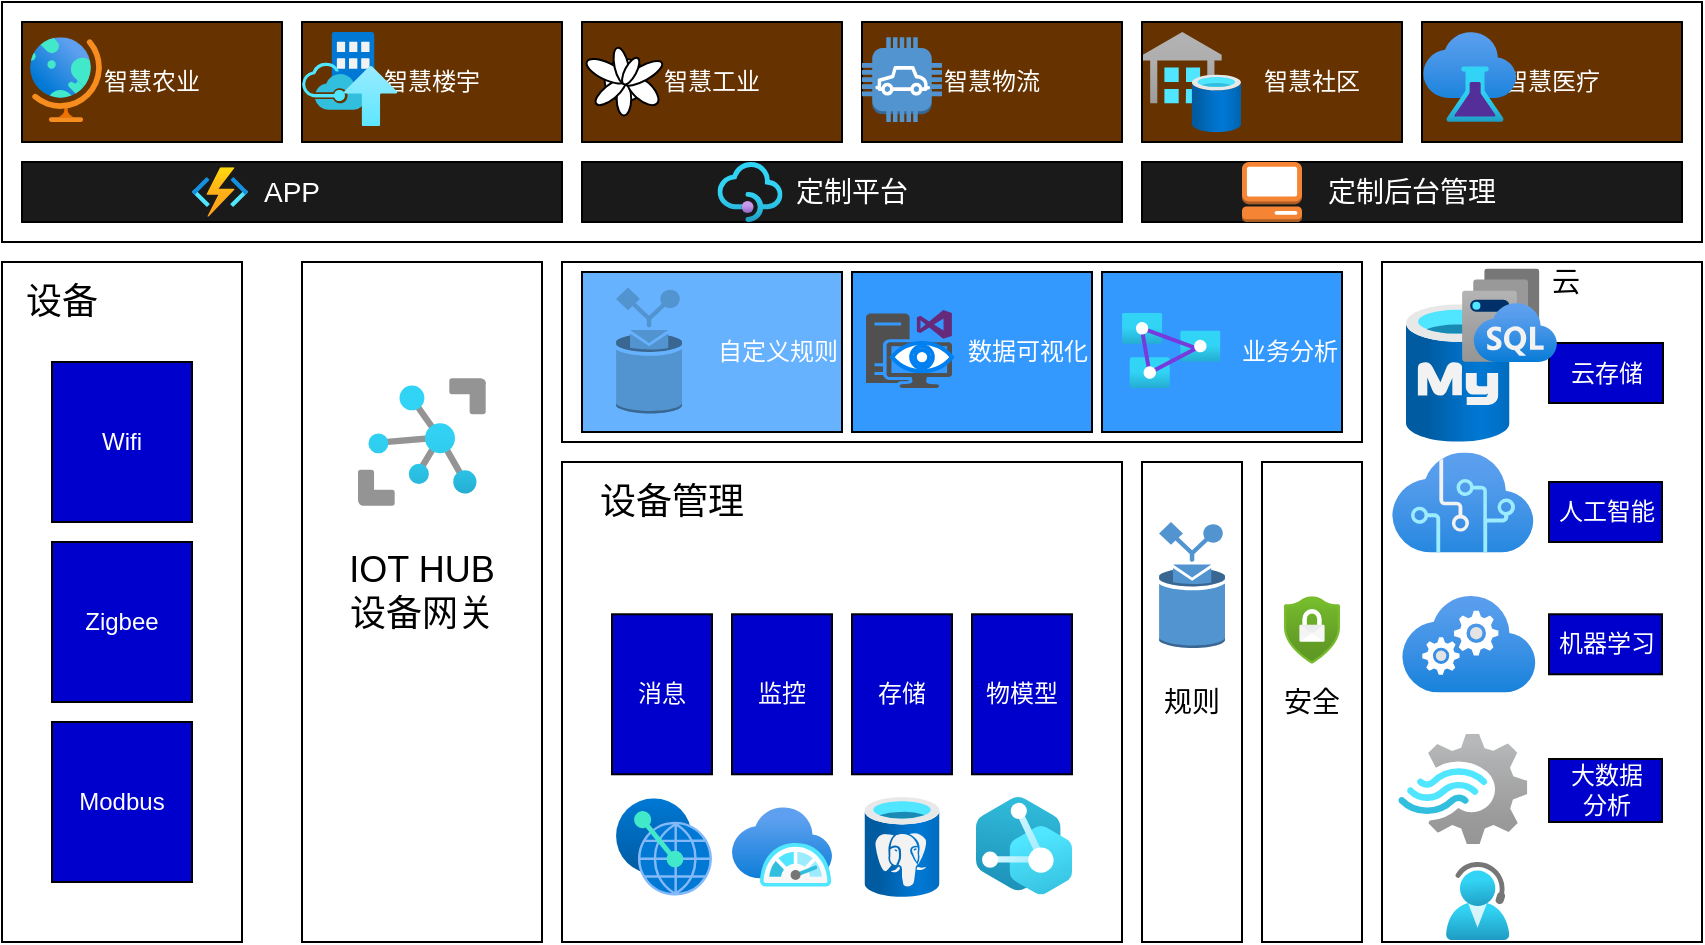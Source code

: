 <mxfile version="13.10.0" type="embed">
    <diagram id="rgiUr4ts-gu9CRtFvXE2" name="第 1 页">
        <mxGraphModel dx="1000" dy="585" grid="1" gridSize="10" guides="1" tooltips="1" connect="1" arrows="1" fold="1" page="1" pageScale="1" pageWidth="1600" pageHeight="900" math="0" shadow="0">
            <root>
                <mxCell id="0"/>
                <mxCell id="1" parent="0"/>
                <mxCell id="2" value="" style="rounded=0;whiteSpace=wrap;html=1;align=left" parent="1" vertex="1">
                    <mxGeometry x="70" y="140" width="120" height="340" as="geometry"/>
                </mxCell>
                <mxCell id="3" value="&lt;font style=&quot;font-size: 18px&quot;&gt;设备&lt;/font&gt;" style="text;html=1;strokeColor=none;fillColor=none;align=center;verticalAlign=middle;whiteSpace=wrap;rounded=0;" parent="1" vertex="1">
                    <mxGeometry x="80" y="150" width="40" height="20" as="geometry"/>
                </mxCell>
                <mxCell id="4" value="&lt;font color=&quot;#ffffff&quot;&gt;Wifi&lt;/font&gt;" style="rounded=0;whiteSpace=wrap;html=1;fillColor=#0000CC;" parent="1" vertex="1">
                    <mxGeometry x="95" y="190" width="70" height="80" as="geometry"/>
                </mxCell>
                <mxCell id="5" value="Zigbee" style="rounded=0;whiteSpace=wrap;html=1;fillColor=#0000CC;" parent="1" vertex="1">
                    <mxGeometry x="95" y="280" width="70" height="80" as="geometry"/>
                </mxCell>
                <mxCell id="6" value="Modbus" style="rounded=0;whiteSpace=wrap;html=1;fillColor=#0000CC;" parent="1" vertex="1">
                    <mxGeometry x="95" y="370" width="70" height="80" as="geometry"/>
                </mxCell>
                <mxCell id="7" value="" style="rounded=0;whiteSpace=wrap;html=1;align=left" parent="1" vertex="1">
                    <mxGeometry x="220" y="140" width="120" height="340" as="geometry"/>
                </mxCell>
                <mxCell id="8" value="&lt;font style=&quot;font-size: 18px&quot;&gt;IOT HUB&lt;br&gt;设备网关&lt;br&gt;&lt;/font&gt;" style="text;html=1;strokeColor=none;fillColor=none;align=center;verticalAlign=middle;whiteSpace=wrap;rounded=0;" parent="1" vertex="1">
                    <mxGeometry x="240" y="170" width="80" height="270" as="geometry"/>
                </mxCell>
                <mxCell id="9" value="" style="rounded=0;whiteSpace=wrap;html=1;align=left" parent="1" vertex="1">
                    <mxGeometry x="350" y="240" width="280" height="240" as="geometry"/>
                </mxCell>
                <mxCell id="10" value="&lt;font style=&quot;font-size: 18px&quot;&gt;设备管理&lt;br&gt;&lt;/font&gt;" style="text;html=1;strokeColor=none;fillColor=none;align=center;verticalAlign=middle;whiteSpace=wrap;rounded=0;" parent="1" vertex="1">
                    <mxGeometry x="360" y="246.5" width="90" height="27.5" as="geometry"/>
                </mxCell>
                <mxCell id="11" value="&lt;font style=&quot;font-size: 14px&quot;&gt;规则&lt;/font&gt;" style="rounded=0;whiteSpace=wrap;html=1;align=center;" parent="1" vertex="1">
                    <mxGeometry x="640" y="240" width="50" height="240" as="geometry"/>
                </mxCell>
                <mxCell id="12" value="&lt;div&gt;&lt;span&gt;&lt;font style=&quot;font-size: 14px&quot;&gt;安全&lt;/font&gt;&lt;/span&gt;&lt;/div&gt;" style="rounded=0;whiteSpace=wrap;html=1;align=center;" parent="1" vertex="1">
                    <mxGeometry x="700" y="240" width="50" height="240" as="geometry"/>
                </mxCell>
                <mxCell id="13" value="&lt;font color=&quot;#ffffff&quot;&gt;消息&lt;/font&gt;" style="rounded=0;whiteSpace=wrap;html=1;fillColor=#0000CC;" parent="1" vertex="1">
                    <mxGeometry x="375" y="316.14" width="50" height="80" as="geometry"/>
                </mxCell>
                <mxCell id="14" value="&lt;font color=&quot;#ffffff&quot;&gt;监控&lt;/font&gt;" style="rounded=0;whiteSpace=wrap;html=1;fillColor=#0000CC;" parent="1" vertex="1">
                    <mxGeometry x="435" y="316.14" width="50" height="80" as="geometry"/>
                </mxCell>
                <mxCell id="15" value="&lt;font color=&quot;#ffffff&quot;&gt;存储&lt;/font&gt;" style="rounded=0;whiteSpace=wrap;html=1;fillColor=#0000CC;" parent="1" vertex="1">
                    <mxGeometry x="495" y="316.14" width="50" height="80" as="geometry"/>
                </mxCell>
                <mxCell id="16" value="" style="rounded=0;whiteSpace=wrap;html=1;align=left" parent="1" vertex="1">
                    <mxGeometry x="350" y="140" width="400" height="90" as="geometry"/>
                </mxCell>
                <mxCell id="17" value="&lt;font color=&quot;#ffffff&quot;&gt;自定义规则&lt;/font&gt;" style="rounded=0;whiteSpace=wrap;html=1;fillColor=#66B2FF;align=right;" parent="1" vertex="1">
                    <mxGeometry x="360" y="145" width="130" height="80" as="geometry"/>
                </mxCell>
                <mxCell id="18" value="&lt;font color=&quot;#ffffff&quot;&gt;数据可视化&lt;/font&gt;" style="rounded=0;whiteSpace=wrap;html=1;fillColor=#3399FF;align=right;" parent="1" vertex="1">
                    <mxGeometry x="495" y="145" width="120" height="80" as="geometry"/>
                </mxCell>
                <mxCell id="19" value="&lt;font color=&quot;#ffffff&quot;&gt;业务分析&lt;/font&gt;" style="rounded=0;whiteSpace=wrap;html=1;fillColor=#3399FF;align=right;" parent="1" vertex="1">
                    <mxGeometry x="620" y="145" width="120" height="80" as="geometry"/>
                </mxCell>
                <mxCell id="20" value="&lt;font color=&quot;#ffffff&quot;&gt;物模型&lt;/font&gt;" style="rounded=0;whiteSpace=wrap;html=1;fillColor=#0000CC;" parent="1" vertex="1">
                    <mxGeometry x="555" y="316.14" width="50" height="80" as="geometry"/>
                </mxCell>
                <mxCell id="21" value="" style="rounded=0;whiteSpace=wrap;html=1;align=left" parent="1" vertex="1">
                    <mxGeometry x="760" y="140" width="160" height="340" as="geometry"/>
                </mxCell>
                <mxCell id="22" value="&lt;font&gt;&lt;font style=&quot;font-size: 14px&quot;&gt;云&lt;/font&gt;&lt;br&gt;&lt;/font&gt;" style="text;html=1;strokeColor=none;fillColor=none;align=center;verticalAlign=middle;whiteSpace=wrap;rounded=0;" parent="1" vertex="1">
                    <mxGeometry x="827" y="136.5" width="50" height="27.5" as="geometry"/>
                </mxCell>
                <mxCell id="23" value="" style="rounded=0;whiteSpace=wrap;html=1;align=left" parent="1" vertex="1">
                    <mxGeometry x="70" y="10" width="850" height="120" as="geometry"/>
                </mxCell>
                <mxCell id="24" value="&lt;font color=&quot;#ffffff&quot;&gt;智慧农业&lt;/font&gt;" style="rounded=0;whiteSpace=wrap;html=1;fillColor=#663300;" parent="1" vertex="1">
                    <mxGeometry x="80" y="20" width="130" height="60" as="geometry"/>
                </mxCell>
                <mxCell id="25" value="&lt;font color=&quot;#ffffff&quot;&gt;智慧楼宇&lt;/font&gt;" style="rounded=0;whiteSpace=wrap;html=1;fillColor=#663300;align=center;" parent="1" vertex="1">
                    <mxGeometry x="220" y="20" width="130" height="60" as="geometry"/>
                </mxCell>
                <mxCell id="26" value="智慧工业" style="rounded=0;whiteSpace=wrap;html=1;fillColor=#663300;" parent="1" vertex="1">
                    <mxGeometry x="360" y="20" width="130" height="60" as="geometry"/>
                </mxCell>
                <mxCell id="27" value="智慧物流" style="rounded=0;whiteSpace=wrap;html=1;fillColor=#663300;" parent="1" vertex="1">
                    <mxGeometry x="500" y="20" width="130" height="60" as="geometry"/>
                </mxCell>
                <mxCell id="28" value="&lt;blockquote style=&quot;margin: 0 0 0 40px ; border: none ; padding: 0px&quot;&gt;&lt;font color=&quot;#ffffff&quot;&gt;智慧社区&lt;/font&gt;&lt;/blockquote&gt;" style="rounded=0;whiteSpace=wrap;html=1;fillColor=#663300;align=center;" parent="1" vertex="1">
                    <mxGeometry x="640" y="20" width="130" height="60" as="geometry"/>
                </mxCell>
                <mxCell id="29" value="&lt;font color=&quot;#ffffff&quot;&gt;智慧医疗&lt;/font&gt;" style="rounded=0;whiteSpace=wrap;html=1;fillColor=#663300;align=center;" parent="1" vertex="1">
                    <mxGeometry x="780" y="20" width="130" height="60" as="geometry"/>
                </mxCell>
                <mxCell id="30" value="&lt;font color=&quot;#ffffff&quot; style=&quot;font-size: 14px&quot;&gt;APP&lt;/font&gt;" style="rounded=0;whiteSpace=wrap;html=1;fillColor=#1A1A1A;" parent="1" vertex="1">
                    <mxGeometry x="80" y="90" width="270" height="30" as="geometry"/>
                </mxCell>
                <mxCell id="31" value="&lt;font color=&quot;#ffffff&quot; style=&quot;font-size: 14px&quot;&gt;定制平台&lt;/font&gt;" style="rounded=0;whiteSpace=wrap;html=1;fillColor=#1A1A1A;" parent="1" vertex="1">
                    <mxGeometry x="360" y="90" width="270" height="30" as="geometry"/>
                </mxCell>
                <mxCell id="32" value="&lt;font color=&quot;#ffffff&quot; style=&quot;font-size: 14px&quot;&gt;定制后台管理&lt;/font&gt;" style="rounded=0;whiteSpace=wrap;html=1;fillColor=#1A1A1A;" parent="1" vertex="1">
                    <mxGeometry x="640" y="90" width="270" height="30" as="geometry"/>
                </mxCell>
                <mxCell id="33" value="&lt;font color=&quot;#ffffff&quot;&gt;云存储&lt;/font&gt;" style="rounded=0;whiteSpace=wrap;html=1;fillColor=#0000CC;" parent="1" vertex="1">
                    <mxGeometry x="843.5" y="180.5" width="57" height="30" as="geometry"/>
                </mxCell>
                <mxCell id="34" value="&lt;font color=&quot;#ffffff&quot;&gt;人工智能&lt;/font&gt;" style="rounded=0;whiteSpace=wrap;html=1;fillColor=#0000CC;" parent="1" vertex="1">
                    <mxGeometry x="843.5" y="250" width="56.5" height="30" as="geometry"/>
                </mxCell>
                <mxCell id="35" value="&lt;font color=&quot;#ffffff&quot;&gt;机器学习&lt;/font&gt;" style="rounded=0;whiteSpace=wrap;html=1;fillColor=#0000CC;" parent="1" vertex="1">
                    <mxGeometry x="843.5" y="316.14" width="56.5" height="30" as="geometry"/>
                </mxCell>
                <mxCell id="36" value="&lt;font color=&quot;#ffffff&quot;&gt;大数据&lt;br&gt;分析&lt;/font&gt;" style="rounded=0;whiteSpace=wrap;html=1;fillColor=#0000CC;" parent="1" vertex="1">
                    <mxGeometry x="843.5" y="388.5" width="56.5" height="31.5" as="geometry"/>
                </mxCell>
                <mxCell id="43" value="" style="aspect=fixed;html=1;points=[];align=center;image;fontSize=12;image=img/lib/azure2/iot/Function_Apps.svg;fillColor=#003300;" parent="1" vertex="1">
                    <mxGeometry x="165" y="92.65" width="28" height="24.71" as="geometry"/>
                </mxCell>
                <mxCell id="44" value="" style="aspect=fixed;html=1;points=[];align=center;image;fontSize=12;image=img/lib/azure2/iot/IoT_Hub.svg;fillColor=#003300;" parent="1" vertex="1">
                    <mxGeometry x="248" y="198" width="64" height="64" as="geometry"/>
                </mxCell>
                <mxCell id="45" value="" style="aspect=fixed;html=1;points=[];align=center;image;fontSize=12;image=img/lib/azure2/iot/Stream_Analytics_Jobs.svg;fillColor=#003300;" parent="1" vertex="1">
                    <mxGeometry x="768.17" y="376" width="64.49" height="55" as="geometry"/>
                </mxCell>
                <mxCell id="46" value="" style="aspect=fixed;html=1;points=[];align=center;image;fontSize=12;image=img/lib/azure2/databases/Azure_Database_MySQL_Server.svg;fillColor=#003300;" parent="1" vertex="1">
                    <mxGeometry x="772" y="161" width="51.75" height="69" as="geometry"/>
                </mxCell>
                <mxCell id="48" value="" style="aspect=fixed;html=1;points=[];align=center;image;fontSize=12;image=img/lib/azure2/databases/Azure_Database_PostgreSQL_Server.svg;fillColor=#003300;" parent="1" vertex="1">
                    <mxGeometry x="501.25" y="407.5" width="37.5" height="50" as="geometry"/>
                </mxCell>
                <mxCell id="49" value="" style="aspect=fixed;html=1;points=[];align=center;image;fontSize=12;image=img/lib/azure2/devops/DevTest_Labs.svg;fillColor=#003300;" parent="1" vertex="1">
                    <mxGeometry x="780.59" y="25" width="46.41" height="45" as="geometry"/>
                </mxCell>
                <mxCell id="50" value="" style="aspect=fixed;html=1;points=[];align=center;image;fontSize=12;image=img/lib/azure2/integration/API_Management_Services.svg;fillColor=#003300;" parent="1" vertex="1">
                    <mxGeometry x="427.75" y="90" width="32.5" height="30" as="geometry"/>
                </mxCell>
                <mxCell id="51" value="" style="aspect=fixed;html=1;points=[];align=center;image;fontSize=12;image=img/lib/azure2/security/Security_Center.svg;fillColor=#003300;" parent="1" vertex="1">
                    <mxGeometry x="711" y="307" width="28" height="34" as="geometry"/>
                </mxCell>
                <mxCell id="52" value="" style="aspect=fixed;html=1;points=[];align=center;image;fontSize=12;image=img/lib/azure2/monitor/SAP_Azure_Monitor.svg;fillColor=#003300;" parent="1" vertex="1">
                    <mxGeometry x="435" y="412.5" width="50" height="40" as="geometry"/>
                </mxCell>
                <mxCell id="53" value="" style="aspect=fixed;html=1;points=[];align=center;image;fontSize=12;image=img/lib/azure2/compute/Cloud_Services_Classic.svg;fillColor=#003300;" parent="1" vertex="1">
                    <mxGeometry x="770" y="307" width="66.84" height="48.28" as="geometry"/>
                </mxCell>
                <mxCell id="54" value="" style="aspect=fixed;html=1;points=[];align=center;image;fontSize=12;image=img/lib/azure2/ai_machine_learning/Cognitive_Services.svg;fillColor=#003300;" parent="1" vertex="1">
                    <mxGeometry x="765" y="235.25" width="70.83" height="50" as="geometry"/>
                </mxCell>
                <mxCell id="55" value="" style="aspect=fixed;html=1;points=[];align=center;image;fontSize=12;image=img/lib/mscae/Data_Factory.svg;fillColor=#003300;" parent="1" vertex="1">
                    <mxGeometry x="367.5" y="35" width="25" height="25" as="geometry"/>
                </mxCell>
                <mxCell id="56" value="&lt;font color=&quot;#ffffff&quot;&gt;Zigbee&lt;/font&gt;" style="rounded=0;whiteSpace=wrap;html=1;fillColor=#0000CC;" parent="1" vertex="1">
                    <mxGeometry x="95" y="280" width="70" height="80" as="geometry"/>
                </mxCell>
                <mxCell id="57" value="&lt;font color=&quot;#ffffff&quot;&gt;Modbus&lt;/font&gt;" style="rounded=0;whiteSpace=wrap;html=1;fillColor=#0000CC;" parent="1" vertex="1">
                    <mxGeometry x="95" y="370" width="70" height="80" as="geometry"/>
                </mxCell>
                <mxCell id="58" value="&lt;font color=&quot;#ffffff&quot;&gt;智慧工业&lt;/font&gt;" style="rounded=0;whiteSpace=wrap;html=1;fillColor=#663300;" parent="1" vertex="1">
                    <mxGeometry x="360" y="20" width="130" height="60" as="geometry"/>
                </mxCell>
                <mxCell id="59" value="&lt;font color=&quot;#ffffff&quot;&gt;智慧物流&lt;/font&gt;" style="rounded=0;whiteSpace=wrap;html=1;fillColor=#663300;" parent="1" vertex="1">
                    <mxGeometry x="500" y="20" width="130" height="60" as="geometry"/>
                </mxCell>
                <mxCell id="47" value="" style="aspect=fixed;html=1;points=[];align=center;image;fontSize=12;image=img/lib/azure2/databases/Instance_Pools.svg;fillColor=#003300;" parent="1" vertex="1">
                    <mxGeometry x="800" y="143.23" width="47.5" height="46.77" as="geometry"/>
                </mxCell>
                <mxCell id="60" value="" style="aspect=fixed;html=1;points=[];align=center;image;fontSize=12;image=img/lib/azure2/internet_of_things/Digital_Twins.svg;" parent="1" vertex="1">
                    <mxGeometry x="557" y="407.5" width="48" height="48.71" as="geometry"/>
                </mxCell>
                <mxCell id="61" value="" style="aspect=fixed;html=1;points=[];align=center;image;fontSize=12;image=img/lib/azure2/other/Peering_Service.svg;" parent="1" vertex="1">
                    <mxGeometry x="377" y="408.14" width="48" height="48.71" as="geometry"/>
                </mxCell>
                <mxCell id="62" value="" style="aspect=fixed;html=1;points=[];align=center;image;fontSize=12;image=img/lib/azure2/integration/SQL_Data_Warehouses.svg;" parent="1" vertex="1">
                    <mxGeometry x="640.38" y="25" width="49.24" height="50" as="geometry"/>
                </mxCell>
                <mxCell id="63" value="" style="aspect=fixed;html=1;points=[];align=center;image;fontSize=12;image=img/lib/azure2/general/Help_and_Support.svg;" parent="1" vertex="1">
                    <mxGeometry x="792.02" y="440" width="31.66" height="39" as="geometry"/>
                </mxCell>
                <mxCell id="64" value="" style="aspect=fixed;html=1;points=[];align=center;image;fontSize=12;image=img/lib/azure2/azure_stack/Updates.svg;" parent="1" vertex="1">
                    <mxGeometry x="220" y="25" width="47.7" height="47" as="geometry"/>
                </mxCell>
                <mxCell id="66" value="" style="aspect=fixed;html=1;points=[];align=center;image;fontSize=12;image=img/lib/azure2/general/Globe.svg;" parent="1" vertex="1">
                    <mxGeometry x="84" y="27.57" width="36" height="42.43" as="geometry"/>
                </mxCell>
                <mxCell id="67" value="" style="outlineConnect=0;dashed=0;verticalLabelPosition=bottom;verticalAlign=top;align=center;html=1;shape=mxgraph.aws3.car;fillColor=#5294CF;gradientColor=none;" parent="1" vertex="1">
                    <mxGeometry x="500" y="27.57" width="40" height="42.43" as="geometry"/>
                </mxCell>
                <mxCell id="68" value="" style="verticalLabelPosition=bottom;html=1;verticalAlign=top;align=center;shape=mxgraph.floorplan.plant;" parent="1" vertex="1">
                    <mxGeometry x="363.75" y="30.79" width="32.5" height="36" as="geometry"/>
                </mxCell>
                <mxCell id="69" value="" style="pointerEvents=1;shadow=0;dashed=0;html=1;strokeColor=none;fillColor=#505050;labelPosition=center;verticalLabelPosition=bottom;verticalAlign=top;outlineConnect=0;align=center;shape=mxgraph.office.devices.workstation_visual_studio;" parent="1" vertex="1">
                    <mxGeometry x="502" y="164" width="43" height="39" as="geometry"/>
                </mxCell>
                <mxCell id="70" value="" style="aspect=fixed;html=1;points=[];align=center;image;fontSize=12;image=img/lib/azure2/analytics/Analysis_Services.svg;" parent="1" vertex="1">
                    <mxGeometry x="630" y="165.5" width="49.22" height="37.5" as="geometry"/>
                </mxCell>
                <mxCell id="71" value="" style="outlineConnect=0;dashed=0;verticalLabelPosition=bottom;verticalAlign=top;align=center;html=1;shape=mxgraph.aws3.rule;fillColor=#5294CF;gradientColor=none;" parent="1" vertex="1">
                    <mxGeometry x="377" y="152.75" width="33" height="63" as="geometry"/>
                </mxCell>
                <mxCell id="72" value="" style="html=1;verticalLabelPosition=bottom;align=center;labelBackgroundColor=#ffffff;verticalAlign=top;strokeWidth=2;strokeColor=#0080F0;shadow=0;dashed=0;shape=mxgraph.ios7.icons.eye;" parent="1" vertex="1">
                    <mxGeometry x="515" y="180.5" width="30" height="14.1" as="geometry"/>
                </mxCell>
                <mxCell id="73" value="" style="outlineConnect=0;dashed=0;verticalLabelPosition=bottom;verticalAlign=top;align=center;html=1;shape=mxgraph.aws3.rule;fillColor=#5294CF;gradientColor=none;" parent="1" vertex="1">
                    <mxGeometry x="648.5" y="270" width="33" height="63" as="geometry"/>
                </mxCell>
                <mxCell id="74" value="" style="outlineConnect=0;dashed=0;verticalLabelPosition=bottom;verticalAlign=top;align=center;html=1;shape=mxgraph.aws3.management_console;fillColor=#F58534;gradientColor=none;" parent="1" vertex="1">
                    <mxGeometry x="690" y="90" width="30" height="30" as="geometry"/>
                </mxCell>
            </root>
        </mxGraphModel>
    </diagram>
</mxfile>